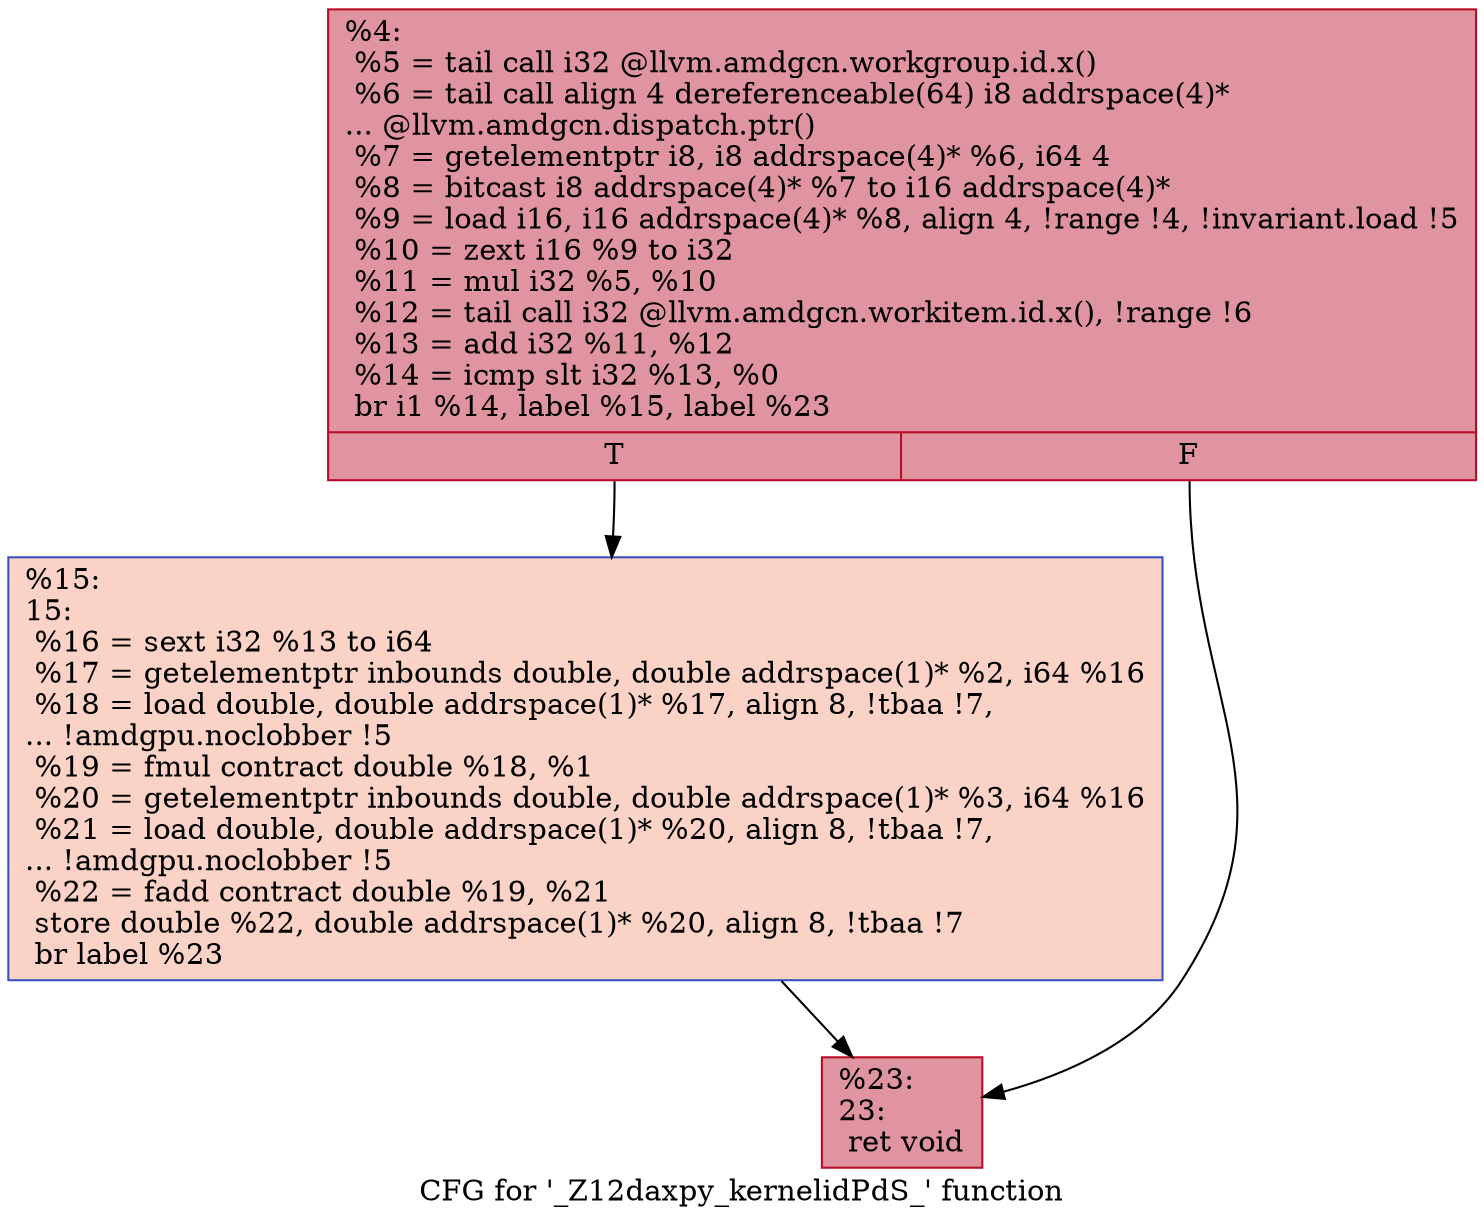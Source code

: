 digraph "CFG for '_Z12daxpy_kernelidPdS_' function" {
	label="CFG for '_Z12daxpy_kernelidPdS_' function";

	Node0x53240b0 [shape=record,color="#b70d28ff", style=filled, fillcolor="#b70d2870",label="{%4:\l  %5 = tail call i32 @llvm.amdgcn.workgroup.id.x()\l  %6 = tail call align 4 dereferenceable(64) i8 addrspace(4)*\l... @llvm.amdgcn.dispatch.ptr()\l  %7 = getelementptr i8, i8 addrspace(4)* %6, i64 4\l  %8 = bitcast i8 addrspace(4)* %7 to i16 addrspace(4)*\l  %9 = load i16, i16 addrspace(4)* %8, align 4, !range !4, !invariant.load !5\l  %10 = zext i16 %9 to i32\l  %11 = mul i32 %5, %10\l  %12 = tail call i32 @llvm.amdgcn.workitem.id.x(), !range !6\l  %13 = add i32 %11, %12\l  %14 = icmp slt i32 %13, %0\l  br i1 %14, label %15, label %23\l|{<s0>T|<s1>F}}"];
	Node0x53240b0:s0 -> Node0x5325fc0;
	Node0x53240b0:s1 -> Node0x5326050;
	Node0x5325fc0 [shape=record,color="#3d50c3ff", style=filled, fillcolor="#f59c7d70",label="{%15:\l15:                                               \l  %16 = sext i32 %13 to i64\l  %17 = getelementptr inbounds double, double addrspace(1)* %2, i64 %16\l  %18 = load double, double addrspace(1)* %17, align 8, !tbaa !7,\l... !amdgpu.noclobber !5\l  %19 = fmul contract double %18, %1\l  %20 = getelementptr inbounds double, double addrspace(1)* %3, i64 %16\l  %21 = load double, double addrspace(1)* %20, align 8, !tbaa !7,\l... !amdgpu.noclobber !5\l  %22 = fadd contract double %19, %21\l  store double %22, double addrspace(1)* %20, align 8, !tbaa !7\l  br label %23\l}"];
	Node0x5325fc0 -> Node0x5326050;
	Node0x5326050 [shape=record,color="#b70d28ff", style=filled, fillcolor="#b70d2870",label="{%23:\l23:                                               \l  ret void\l}"];
}
